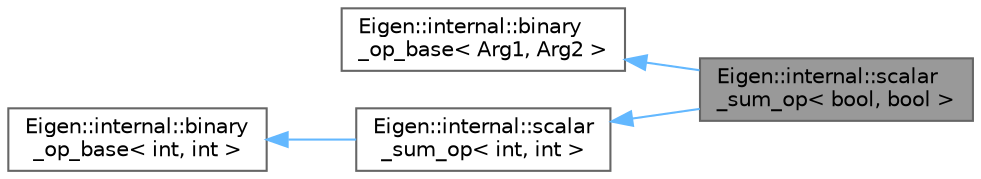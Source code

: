 digraph "Eigen::internal::scalar_sum_op&lt; bool, bool &gt;"
{
 // LATEX_PDF_SIZE
  bgcolor="transparent";
  edge [fontname=Helvetica,fontsize=10,labelfontname=Helvetica,labelfontsize=10];
  node [fontname=Helvetica,fontsize=10,shape=box,height=0.2,width=0.4];
  rankdir="LR";
  Node1 [id="Node000001",label="Eigen::internal::scalar\l_sum_op\< bool, bool \>",height=0.2,width=0.4,color="gray40", fillcolor="grey60", style="filled", fontcolor="black",tooltip=" "];
  Node2 -> Node1 [id="edge4_Node000001_Node000002",dir="back",color="steelblue1",style="solid",tooltip=" "];
  Node2 [id="Node000002",label="Eigen::internal::binary\l_op_base\< Arg1, Arg2 \>",height=0.2,width=0.4,color="gray40", fillcolor="white", style="filled",URL="$struct_eigen_1_1internal_1_1binary__op__base.html",tooltip=" "];
  Node3 -> Node1 [id="edge5_Node000001_Node000003",dir="back",color="steelblue1",style="solid",tooltip=" "];
  Node3 [id="Node000003",label="Eigen::internal::scalar\l_sum_op\< int, int \>",height=0.2,width=0.4,color="gray40", fillcolor="white", style="filled",URL="$struct_eigen_1_1internal_1_1scalar__sum__op.html",tooltip=" "];
  Node4 -> Node3 [id="edge6_Node000003_Node000004",dir="back",color="steelblue1",style="solid",tooltip=" "];
  Node4 [id="Node000004",label="Eigen::internal::binary\l_op_base\< int, int \>",height=0.2,width=0.4,color="gray40", fillcolor="white", style="filled",URL="$struct_eigen_1_1internal_1_1binary__op__base.html",tooltip=" "];
}
